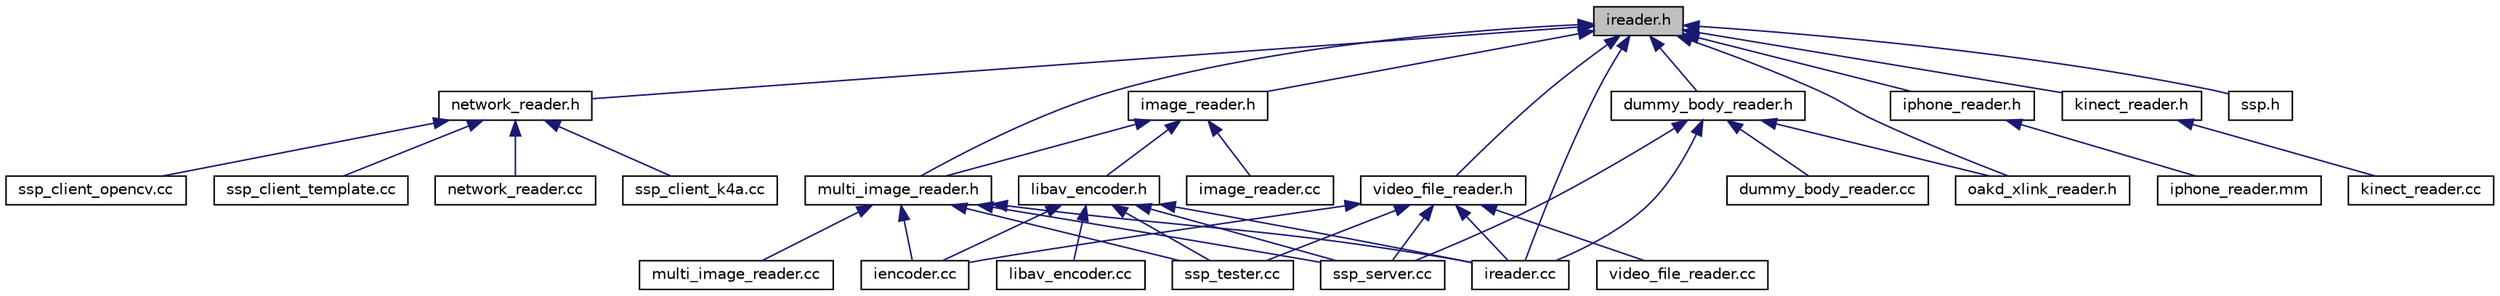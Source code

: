 digraph "ireader.h"
{
 // LATEX_PDF_SIZE
  edge [fontname="Helvetica",fontsize="10",labelfontname="Helvetica",labelfontsize="10"];
  node [fontname="Helvetica",fontsize="10",shape=record];
  Node1 [label="ireader.h",height=0.2,width=0.4,color="black", fillcolor="grey75", style="filled", fontcolor="black",tooltip="Reader interface to SSP."];
  Node1 -> Node2 [dir="back",color="midnightblue",fontsize="10",style="solid",fontname="Helvetica"];
  Node2 [label="network_reader.h",height=0.2,width=0.4,color="black", fillcolor="white", style="filled",URL="$network__reader_8h.html",tooltip="Network reader."];
  Node2 -> Node3 [dir="back",color="midnightblue",fontsize="10",style="solid",fontname="Helvetica"];
  Node3 [label="ssp_client_k4a.cc",height=0.2,width=0.4,color="black", fillcolor="white", style="filled",URL="$ssp__client__k4a_8cc.html",tooltip="SSP client with lib k4a."];
  Node2 -> Node4 [dir="back",color="midnightblue",fontsize="10",style="solid",fontname="Helvetica"];
  Node4 [label="ssp_client_opencv.cc",height=0.2,width=0.4,color="black", fillcolor="white", style="filled",URL="$ssp__client__opencv_8cc.html",tooltip="OpenCV based ssp client client."];
  Node2 -> Node5 [dir="back",color="midnightblue",fontsize="10",style="solid",fontname="Helvetica"];
  Node5 [label="ssp_client_template.cc",height=0.2,width=0.4,color="black", fillcolor="white", style="filled",URL="$ssp__client__template_8cc.html",tooltip="Template for an SSP client."];
  Node2 -> Node6 [dir="back",color="midnightblue",fontsize="10",style="solid",fontname="Helvetica"];
  Node6 [label="network_reader.cc",height=0.2,width=0.4,color="black", fillcolor="white", style="filled",URL="$network__reader_8cc.html",tooltip="Network reader."];
  Node1 -> Node7 [dir="back",color="midnightblue",fontsize="10",style="solid",fontname="Helvetica"];
  Node7 [label="image_reader.h",height=0.2,width=0.4,color="black", fillcolor="white", style="filled",URL="$image__reader_8h.html",tooltip="Image reader."];
  Node7 -> Node8 [dir="back",color="midnightblue",fontsize="10",style="solid",fontname="Helvetica"];
  Node8 [label="libav_encoder.h",height=0.2,width=0.4,color="black", fillcolor="white", style="filled",URL="$libav__encoder_8h.html",tooltip="Jpeg/Mpeg encoder."];
  Node8 -> Node9 [dir="back",color="midnightblue",fontsize="10",style="solid",fontname="Helvetica"];
  Node9 [label="iencoder.cc",height=0.2,width=0.4,color="black", fillcolor="white", style="filled",URL="$iencoder_8cc.html",tooltip="IEncoder factory."];
  Node8 -> Node10 [dir="back",color="midnightblue",fontsize="10",style="solid",fontname="Helvetica"];
  Node10 [label="libav_encoder.cc",height=0.2,width=0.4,color="black", fillcolor="white", style="filled",URL="$libav__encoder_8cc.html",tooltip="Jpef/Mpeg encoder."];
  Node8 -> Node11 [dir="back",color="midnightblue",fontsize="10",style="solid",fontname="Helvetica"];
  Node11 [label="ireader.cc",height=0.2,width=0.4,color="black", fillcolor="white", style="filled",URL="$ireader_8cc.html",tooltip="IReader factory."];
  Node8 -> Node12 [dir="back",color="midnightblue",fontsize="10",style="solid",fontname="Helvetica"];
  Node12 [label="ssp_server.cc",height=0.2,width=0.4,color="black", fillcolor="white", style="filled",URL="$ssp__server_8cc.html",tooltip="SSP, server side."];
  Node8 -> Node13 [dir="back",color="midnightblue",fontsize="10",style="solid",fontname="Helvetica"];
  Node13 [label="ssp_tester.cc",height=0.2,width=0.4,color="black", fillcolor="white", style="filled",URL="$ssp__tester_8cc.html",tooltip="SSP test program."];
  Node7 -> Node14 [dir="back",color="midnightblue",fontsize="10",style="solid",fontname="Helvetica"];
  Node14 [label="multi_image_reader.h",height=0.2,width=0.4,color="black", fillcolor="white", style="filled",URL="$multi__image__reader_8h.html",tooltip="Multi image reader."];
  Node14 -> Node9 [dir="back",color="midnightblue",fontsize="10",style="solid",fontname="Helvetica"];
  Node14 -> Node11 [dir="back",color="midnightblue",fontsize="10",style="solid",fontname="Helvetica"];
  Node14 -> Node15 [dir="back",color="midnightblue",fontsize="10",style="solid",fontname="Helvetica"];
  Node15 [label="multi_image_reader.cc",height=0.2,width=0.4,color="black", fillcolor="white", style="filled",URL="$multi__image__reader_8cc.html",tooltip="Multi image reader."];
  Node14 -> Node12 [dir="back",color="midnightblue",fontsize="10",style="solid",fontname="Helvetica"];
  Node14 -> Node13 [dir="back",color="midnightblue",fontsize="10",style="solid",fontname="Helvetica"];
  Node7 -> Node16 [dir="back",color="midnightblue",fontsize="10",style="solid",fontname="Helvetica"];
  Node16 [label="image_reader.cc",height=0.2,width=0.4,color="black", fillcolor="white", style="filled",URL="$image__reader_8cc.html",tooltip="Image reader."];
  Node1 -> Node17 [dir="back",color="midnightblue",fontsize="10",style="solid",fontname="Helvetica"];
  Node17 [label="video_file_reader.h",height=0.2,width=0.4,color="black", fillcolor="white", style="filled",URL="$video__file__reader_8h.html",tooltip="Video file reader support."];
  Node17 -> Node9 [dir="back",color="midnightblue",fontsize="10",style="solid",fontname="Helvetica"];
  Node17 -> Node11 [dir="back",color="midnightblue",fontsize="10",style="solid",fontname="Helvetica"];
  Node17 -> Node18 [dir="back",color="midnightblue",fontsize="10",style="solid",fontname="Helvetica"];
  Node18 [label="video_file_reader.cc",height=0.2,width=0.4,color="black", fillcolor="white", style="filled",URL="$video__file__reader_8cc.html",tooltip="Video file reader."];
  Node17 -> Node12 [dir="back",color="midnightblue",fontsize="10",style="solid",fontname="Helvetica"];
  Node17 -> Node13 [dir="back",color="midnightblue",fontsize="10",style="solid",fontname="Helvetica"];
  Node1 -> Node14 [dir="back",color="midnightblue",fontsize="10",style="solid",fontname="Helvetica"];
  Node1 -> Node19 [dir="back",color="midnightblue",fontsize="10",style="solid",fontname="Helvetica"];
  Node19 [label="dummy_body_reader.h",height=0.2,width=0.4,color="black", fillcolor="white", style="filled",URL="$dummy__body__reader_8h.html",tooltip="Dumy Body Reader."];
  Node19 -> Node20 [dir="back",color="midnightblue",fontsize="10",style="solid",fontname="Helvetica"];
  Node20 [label="dummy_body_reader.cc",height=0.2,width=0.4,color="black", fillcolor="white", style="filled",URL="$dummy__body__reader_8cc.html",tooltip="Dumy Body Reader."];
  Node19 -> Node11 [dir="back",color="midnightblue",fontsize="10",style="solid",fontname="Helvetica"];
  Node19 -> Node21 [dir="back",color="midnightblue",fontsize="10",style="solid",fontname="Helvetica"];
  Node21 [label="oakd_xlink_reader.h",height=0.2,width=0.4,color="black", fillcolor="white", style="filled",URL="$oakd__xlink__reader_8h_source.html",tooltip=" "];
  Node19 -> Node12 [dir="back",color="midnightblue",fontsize="10",style="solid",fontname="Helvetica"];
  Node1 -> Node22 [dir="back",color="midnightblue",fontsize="10",style="solid",fontname="Helvetica"];
  Node22 [label="iphone_reader.h",height=0.2,width=0.4,color="black", fillcolor="white", style="filled",URL="$iphone__reader_8h.html",tooltip="iPhone driver"];
  Node22 -> Node23 [dir="back",color="midnightblue",fontsize="10",style="solid",fontname="Helvetica"];
  Node23 [label="iphone_reader.mm",height=0.2,width=0.4,color="black", fillcolor="white", style="filled",URL="$iphone__reader_8mm.html",tooltip="iPhone driver"];
  Node1 -> Node11 [dir="back",color="midnightblue",fontsize="10",style="solid",fontname="Helvetica"];
  Node1 -> Node24 [dir="back",color="midnightblue",fontsize="10",style="solid",fontname="Helvetica"];
  Node24 [label="kinect_reader.h",height=0.2,width=0.4,color="black", fillcolor="white", style="filled",URL="$kinect__reader_8h.html",tooltip="Kinect driver."];
  Node24 -> Node25 [dir="back",color="midnightblue",fontsize="10",style="solid",fontname="Helvetica"];
  Node25 [label="kinect_reader.cc",height=0.2,width=0.4,color="black", fillcolor="white", style="filled",URL="$kinect__reader_8cc.html",tooltip="Kinect driver."];
  Node1 -> Node21 [dir="back",color="midnightblue",fontsize="10",style="solid",fontname="Helvetica"];
  Node1 -> Node26 [dir="back",color="midnightblue",fontsize="10",style="solid",fontname="Helvetica"];
  Node26 [label="ssp.h",height=0.2,width=0.4,color="black", fillcolor="white", style="filled",URL="$ssp_8h.html",tooltip=" "];
}

